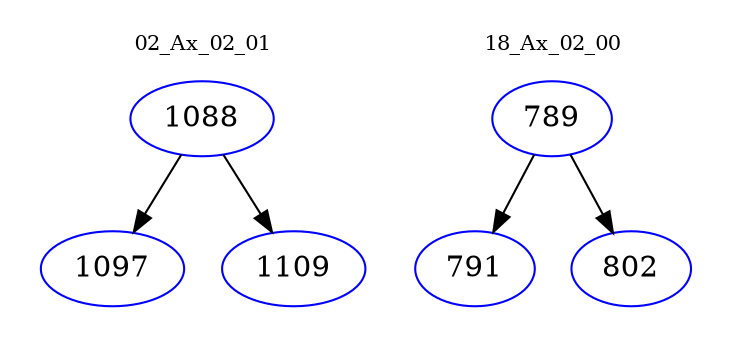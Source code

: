 digraph{
subgraph cluster_0 {
color = white
label = "02_Ax_02_01";
fontsize=10;
T0_1088 [label="1088", color="blue"]
T0_1088 -> T0_1097 [color="black"]
T0_1097 [label="1097", color="blue"]
T0_1088 -> T0_1109 [color="black"]
T0_1109 [label="1109", color="blue"]
}
subgraph cluster_1 {
color = white
label = "18_Ax_02_00";
fontsize=10;
T1_789 [label="789", color="blue"]
T1_789 -> T1_791 [color="black"]
T1_791 [label="791", color="blue"]
T1_789 -> T1_802 [color="black"]
T1_802 [label="802", color="blue"]
}
}
